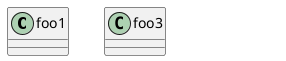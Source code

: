 {
  "sha1": "gmm1zowyo0mxk33isbu7xiq3so9obcc",
  "insertion": {
    "when": "2024-06-01T09:03:08.033Z",
    "user": "plantuml@gmail.com"
  }
}
@startuml
class foo1 $tag1
package p1 $txn {
class inside1
}
class foo3
hide $txn
@enduml
